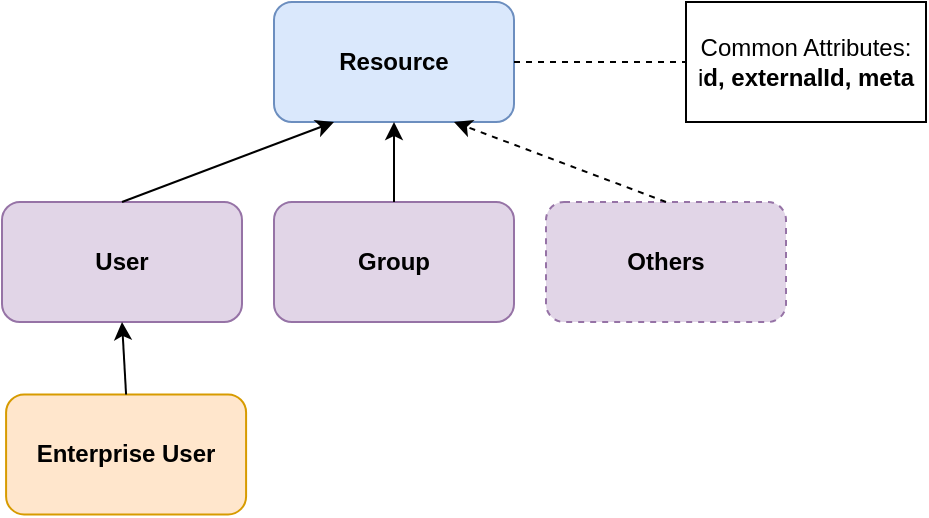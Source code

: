 <mxfile version="21.3.7" type="device">
  <diagram name="Page-1" id="FEgxfB4j-3DlC0F8_lZU">
    <mxGraphModel dx="1420" dy="840" grid="1" gridSize="10" guides="1" tooltips="1" connect="1" arrows="1" fold="1" page="1" pageScale="1" pageWidth="827" pageHeight="1169" math="0" shadow="0">
      <root>
        <mxCell id="0" />
        <mxCell id="1" parent="0" />
        <mxCell id="bCj24SdLGRbZGqFNeFoi-2" value="&lt;b&gt;Resource&lt;/b&gt;" style="rounded=1;whiteSpace=wrap;html=1;fillColor=#dae8fc;strokeColor=#6c8ebf;" vertex="1" parent="1">
          <mxGeometry x="156" y="40" width="120" height="60" as="geometry" />
        </mxCell>
        <mxCell id="bCj24SdLGRbZGqFNeFoi-3" value="&lt;b&gt;User&lt;/b&gt;" style="rounded=1;whiteSpace=wrap;html=1;fillColor=#e1d5e7;strokeColor=#9673a6;" vertex="1" parent="1">
          <mxGeometry x="20" y="140" width="120" height="60" as="geometry" />
        </mxCell>
        <mxCell id="bCj24SdLGRbZGqFNeFoi-4" value="&lt;b&gt;Group&lt;/b&gt;" style="rounded=1;whiteSpace=wrap;html=1;fillColor=#e1d5e7;strokeColor=#9673a6;" vertex="1" parent="1">
          <mxGeometry x="156" y="140" width="120" height="60" as="geometry" />
        </mxCell>
        <mxCell id="bCj24SdLGRbZGqFNeFoi-5" value="&lt;b&gt;Others&lt;/b&gt;" style="rounded=1;whiteSpace=wrap;html=1;fillColor=#e1d5e7;strokeColor=#9673a6;dashed=1;" vertex="1" parent="1">
          <mxGeometry x="292" y="140" width="120" height="60" as="geometry" />
        </mxCell>
        <mxCell id="bCj24SdLGRbZGqFNeFoi-6" value="&lt;b&gt;Enterprise User&lt;/b&gt;" style="rounded=1;whiteSpace=wrap;html=1;fillColor=#ffe6cc;strokeColor=#d79b00;" vertex="1" parent="1">
          <mxGeometry x="22.047" y="236.22" width="120" height="60" as="geometry" />
        </mxCell>
        <mxCell id="bCj24SdLGRbZGqFNeFoi-7" value="Common Attributes:&lt;br&gt;i&lt;b&gt;d, externalId, meta&lt;/b&gt;" style="rounded=0;whiteSpace=wrap;html=1;" vertex="1" parent="1">
          <mxGeometry x="362" y="40" width="120" height="60" as="geometry" />
        </mxCell>
        <mxCell id="bCj24SdLGRbZGqFNeFoi-8" value="" style="endArrow=classic;html=1;rounded=0;exitX=0.5;exitY=0;exitDx=0;exitDy=0;entryX=0.25;entryY=1;entryDx=0;entryDy=0;" edge="1" parent="1" source="bCj24SdLGRbZGqFNeFoi-3" target="bCj24SdLGRbZGqFNeFoi-2">
          <mxGeometry width="50" height="50" relative="1" as="geometry">
            <mxPoint x="82" y="120" as="sourcePoint" />
            <mxPoint x="132" y="70" as="targetPoint" />
          </mxGeometry>
        </mxCell>
        <mxCell id="bCj24SdLGRbZGqFNeFoi-9" value="" style="endArrow=classic;html=1;rounded=0;exitX=0.5;exitY=0;exitDx=0;exitDy=0;entryX=0.5;entryY=1;entryDx=0;entryDy=0;" edge="1" parent="1" source="bCj24SdLGRbZGqFNeFoi-4" target="bCj24SdLGRbZGqFNeFoi-2">
          <mxGeometry width="50" height="50" relative="1" as="geometry">
            <mxPoint x="90" y="150" as="sourcePoint" />
            <mxPoint x="196" y="110" as="targetPoint" />
          </mxGeometry>
        </mxCell>
        <mxCell id="bCj24SdLGRbZGqFNeFoi-10" value="" style="endArrow=classic;html=1;rounded=0;exitX=0.5;exitY=0;exitDx=0;exitDy=0;entryX=0.75;entryY=1;entryDx=0;entryDy=0;dashed=1;" edge="1" parent="1" source="bCj24SdLGRbZGqFNeFoi-5" target="bCj24SdLGRbZGqFNeFoi-2">
          <mxGeometry width="50" height="50" relative="1" as="geometry">
            <mxPoint x="100" y="160" as="sourcePoint" />
            <mxPoint x="206" y="120" as="targetPoint" />
          </mxGeometry>
        </mxCell>
        <mxCell id="bCj24SdLGRbZGqFNeFoi-11" value="" style="endArrow=classic;html=1;rounded=0;exitX=0.5;exitY=0;exitDx=0;exitDy=0;entryX=0.5;entryY=1;entryDx=0;entryDy=0;" edge="1" parent="1" source="bCj24SdLGRbZGqFNeFoi-6" target="bCj24SdLGRbZGqFNeFoi-3">
          <mxGeometry width="50" height="50" relative="1" as="geometry">
            <mxPoint x="110" y="170" as="sourcePoint" />
            <mxPoint x="216" y="130" as="targetPoint" />
          </mxGeometry>
        </mxCell>
        <mxCell id="bCj24SdLGRbZGqFNeFoi-12" value="" style="endArrow=none;dashed=1;html=1;rounded=0;exitX=1;exitY=0.5;exitDx=0;exitDy=0;entryX=0;entryY=0.5;entryDx=0;entryDy=0;" edge="1" parent="1" source="bCj24SdLGRbZGqFNeFoi-2" target="bCj24SdLGRbZGqFNeFoi-7">
          <mxGeometry width="50" height="50" relative="1" as="geometry">
            <mxPoint x="192" y="290" as="sourcePoint" />
            <mxPoint x="242" y="240" as="targetPoint" />
          </mxGeometry>
        </mxCell>
      </root>
    </mxGraphModel>
  </diagram>
</mxfile>
